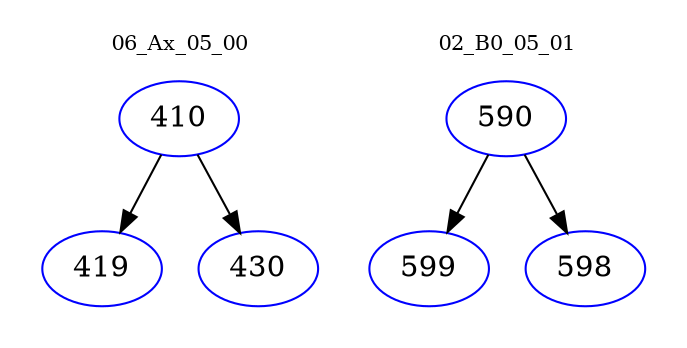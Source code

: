 digraph{
subgraph cluster_0 {
color = white
label = "06_Ax_05_00";
fontsize=10;
T0_410 [label="410", color="blue"]
T0_410 -> T0_419 [color="black"]
T0_419 [label="419", color="blue"]
T0_410 -> T0_430 [color="black"]
T0_430 [label="430", color="blue"]
}
subgraph cluster_1 {
color = white
label = "02_B0_05_01";
fontsize=10;
T1_590 [label="590", color="blue"]
T1_590 -> T1_599 [color="black"]
T1_599 [label="599", color="blue"]
T1_590 -> T1_598 [color="black"]
T1_598 [label="598", color="blue"]
}
}
